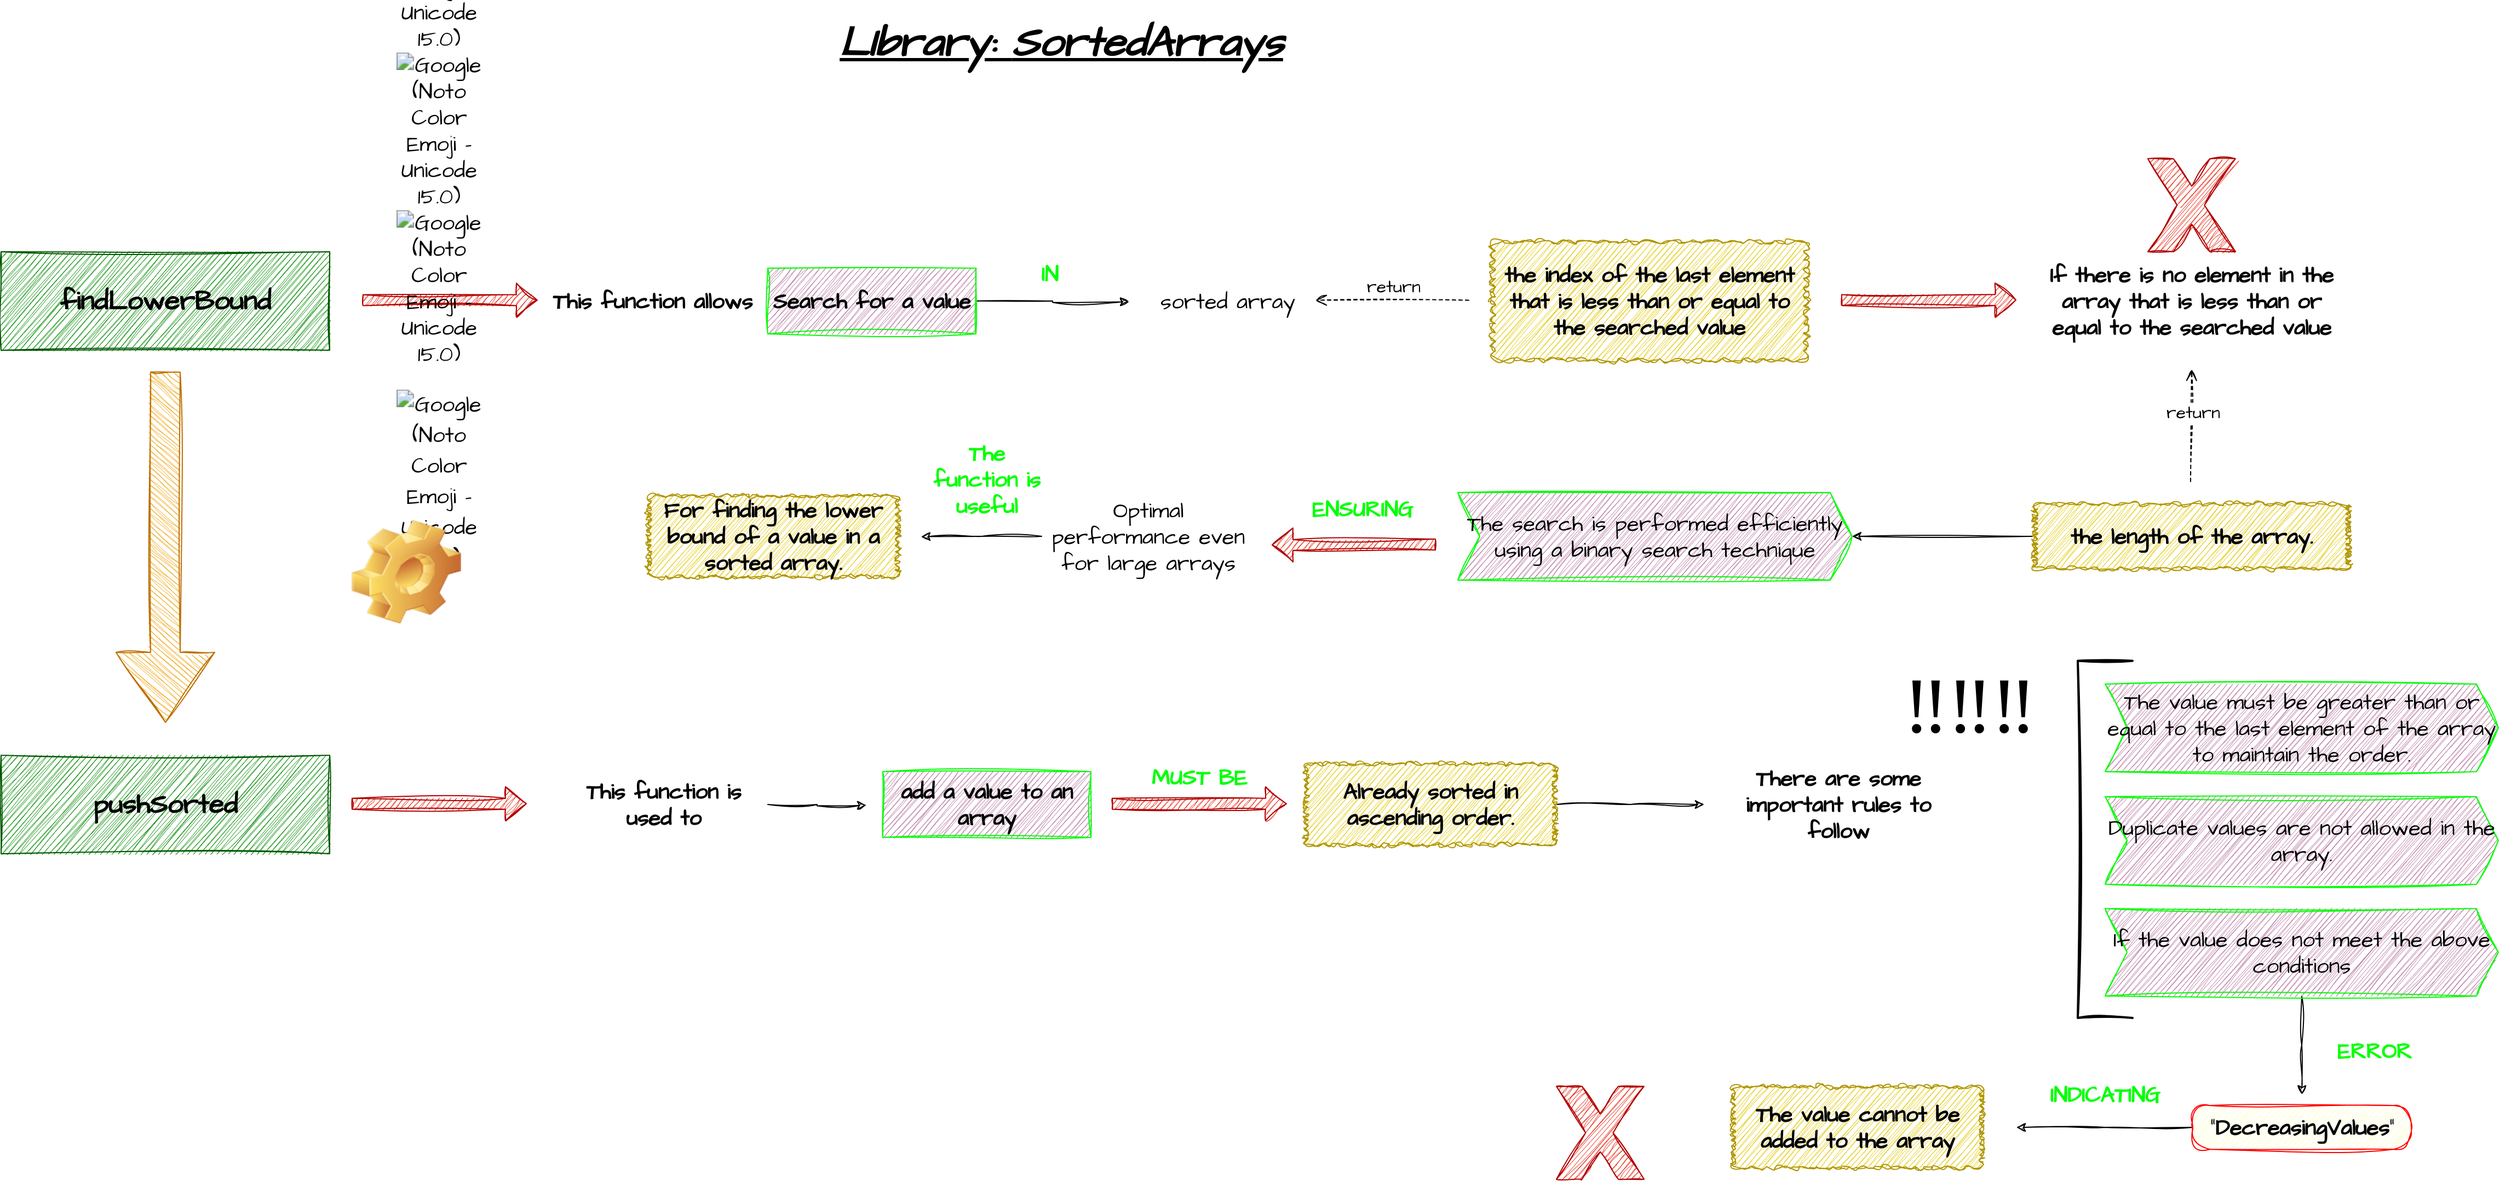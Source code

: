 <mxfile version="21.7.2" type="github">
  <diagram name="Página-1" id="yWGLrWYSczdTiaF9Wtc3">
    <mxGraphModel dx="3474" dy="1447" grid="1" gridSize="10" guides="1" tooltips="1" connect="1" arrows="1" fold="1" page="1" pageScale="1" pageWidth="827" pageHeight="1169" background="none" math="0" shadow="0">
      <root>
        <mxCell id="0" />
        <mxCell id="1" parent="0" />
        <mxCell id="3GVqCLC3AOpg88e1xVN--2" value="&lt;font style=&quot;font-size: 38px;&quot;&gt;&lt;b&gt;&lt;i&gt;&lt;u&gt;&lt;font style=&quot;font-size: 38px;&quot;&gt;LIbrary:&amp;nbsp;&lt;/font&gt;&lt;/u&gt;&lt;/i&gt;&lt;/b&gt;&lt;/font&gt;&lt;font style=&quot;font-size: 38px;&quot;&gt;&lt;i&gt;&lt;b&gt;&lt;u&gt;SortedArrays&lt;/u&gt;&lt;/b&gt;&lt;/i&gt;&lt;/font&gt;" style="text;html=1;strokeColor=none;fillColor=none;align=center;verticalAlign=middle;whiteSpace=wrap;rounded=0;fontSize=20;fontFamily=Architects Daughter;" parent="1" vertex="1">
          <mxGeometry x="44.5" y="140" width="486" height="80" as="geometry" />
        </mxCell>
        <mxCell id="M4fMpMwqK3yh5M_hbPdH-149" value="&lt;b&gt;&lt;font color=&quot;#000000&quot; style=&quot;font-size: 25px;&quot;&gt;findLowerBound&lt;/font&gt;&lt;/b&gt;" style="text;html=1;strokeColor=#005700;fillColor=#008a00;align=center;verticalAlign=middle;whiteSpace=wrap;rounded=0;fontSize=20;fontFamily=Architects Daughter;sketch=1;curveFitting=1;jiggle=2;fontColor=#ffffff;" vertex="1" parent="1">
          <mxGeometry x="-680" y="370" width="300" height="90" as="geometry" />
        </mxCell>
        <mxCell id="M4fMpMwqK3yh5M_hbPdH-152" value="" style="shape=flexArrow;endArrow=classic;html=1;rounded=0;sketch=1;hachureGap=4;jiggle=2;curveFitting=1;fontFamily=Architects Daughter;fontSource=https%3A%2F%2Ffonts.googleapis.com%2Fcss%3Ffamily%3DArchitects%2BDaughter;fontSize=16;fillColor=#e51400;strokeColor=#B20000;" edge="1" parent="1">
          <mxGeometry width="50" height="50" relative="1" as="geometry">
            <mxPoint x="-350" y="414.29" as="sourcePoint" />
            <mxPoint x="-190" y="414.29" as="targetPoint" />
          </mxGeometry>
        </mxCell>
        <mxCell id="M4fMpMwqK3yh5M_hbPdH-153" value="&lt;b&gt;This function allows&lt;/b&gt;" style="text;html=1;strokeColor=none;fillColor=none;align=center;verticalAlign=middle;whiteSpace=wrap;rounded=0;fontSize=20;fontFamily=Architects Daughter;" vertex="1" parent="1">
          <mxGeometry x="-180" y="375" width="190" height="80" as="geometry" />
        </mxCell>
        <mxCell id="M4fMpMwqK3yh5M_hbPdH-160" value="&lt;img alt=&quot;Google (Noto Color Emoji - Unicode 15.0)&quot; src=&quot;https://images.emojiterra.com/google/noto-emoji/unicode-15/color/svg/1f4da.svg&quot;&gt;&lt;img alt=&quot;Google (Noto Color Emoji - Unicode 15.0)&quot; src=&quot;https://images.emojiterra.com/google/noto-emoji/unicode-15/color/svg/1f4da.svg&quot;&gt;&lt;img alt=&quot;Google (Noto Color Emoji - Unicode 15.0)&quot; src=&quot;https://images.emojiterra.com/google/noto-emoji/unicode-15/color/svg/1f4da.svg&quot;&gt;&lt;p style=&quot;line-height: 140%;&quot;&gt;&lt;img alt=&quot;Google (Noto Color Emoji - Unicode 15.0)&quot; src=&quot;https://images.emojiterra.com/google/noto-emoji/unicode-15/color/svg/1f4da.svg&quot;&gt;&lt;br&gt;&lt;/p&gt;" style="text;html=1;strokeColor=none;fillColor=none;align=center;verticalAlign=middle;whiteSpace=wrap;rounded=0;fontSize=20;fontFamily=Architects Daughter;" vertex="1" parent="1">
          <mxGeometry x="-320" y="330" width="80" height="65" as="geometry" />
        </mxCell>
        <mxCell id="M4fMpMwqK3yh5M_hbPdH-161" value="" style="shape=singleArrow;direction=south;whiteSpace=wrap;html=1;sketch=1;hachureGap=4;jiggle=2;curveFitting=1;fontFamily=Architects Daughter;fontSource=https%3A%2F%2Ffonts.googleapis.com%2Fcss%3Ffamily%3DArchitects%2BDaughter;fontSize=20;fillColor=#f0a30a;fontColor=#000000;strokeColor=#BD7000;" vertex="1" parent="1">
          <mxGeometry x="-575" y="480" width="90" height="320" as="geometry" />
        </mxCell>
        <mxCell id="M4fMpMwqK3yh5M_hbPdH-162" value="&lt;font color=&quot;#000000&quot; style=&quot;font-size: 25px;&quot;&gt;&lt;b&gt;pushSorted&lt;/b&gt;&lt;/font&gt;" style="text;html=1;strokeColor=#005700;fillColor=#008a00;align=center;verticalAlign=middle;whiteSpace=wrap;rounded=0;fontSize=20;fontFamily=Architects Daughter;sketch=1;curveFitting=1;jiggle=2;fontColor=#ffffff;" vertex="1" parent="1">
          <mxGeometry x="-680" y="830" width="300" height="90" as="geometry" />
        </mxCell>
        <mxCell id="M4fMpMwqK3yh5M_hbPdH-176" style="edgeStyle=orthogonalEdgeStyle;rounded=0;sketch=1;hachureGap=4;jiggle=2;curveFitting=1;orthogonalLoop=1;jettySize=auto;html=1;exitX=0.5;exitY=1;exitDx=0;exitDy=0;fontFamily=Architects Daughter;fontSource=https%3A%2F%2Ffonts.googleapis.com%2Fcss%3Ffamily%3DArchitects%2BDaughter;fontSize=16;" edge="1" parent="1">
          <mxGeometry relative="1" as="geometry">
            <mxPoint x="485" y="625" as="sourcePoint" />
            <mxPoint x="485" y="625" as="targetPoint" />
          </mxGeometry>
        </mxCell>
        <mxCell id="M4fMpMwqK3yh5M_hbPdH-312" value="" style="shape=image;verticalLabelPosition=bottom;labelBackgroundColor=default;verticalAlign=top;aspect=fixed;imageAspect=0;image=https://images.emojiterra.com/google/noto-emoji/unicode-15/color/svg/1f4da.svg;" vertex="1" parent="1">
          <mxGeometry x="-330" y="285" width="100" height="100" as="geometry" />
        </mxCell>
        <mxCell id="M4fMpMwqK3yh5M_hbPdH-315" value="&lt;font color=&quot;#00ff00&quot;&gt;&lt;b&gt;IN&lt;br&gt;&lt;/b&gt;&lt;/font&gt;" style="text;html=1;strokeColor=none;fillColor=none;align=center;verticalAlign=middle;whiteSpace=wrap;rounded=0;fontSize=20;fontFamily=Architects Daughter;" vertex="1" parent="1">
          <mxGeometry x="250" y="370" width="55" height="40" as="geometry" />
        </mxCell>
        <mxCell id="M4fMpMwqK3yh5M_hbPdH-317" value="sorted array " style="text;html=1;strokeColor=none;fillColor=none;align=center;verticalAlign=middle;whiteSpace=wrap;rounded=0;fontSize=20;fontFamily=Architects Daughter;" vertex="1" parent="1">
          <mxGeometry x="360" y="395" width="160" height="40" as="geometry" />
        </mxCell>
        <mxCell id="M4fMpMwqK3yh5M_hbPdH-325" value="" style="shape=image;html=1;verticalLabelPosition=bottom;verticalAlign=top;imageAspect=0;image=img/clipart/Gear_128x128.png;sketch=1;hachureGap=4;jiggle=2;curveFitting=1;fontFamily=Architects Daughter;fontSource=https%3A%2F%2Ffonts.googleapis.com%2Fcss%3Ffamily%3DArchitects%2BDaughter;fontSize=20;" vertex="1" parent="1">
          <mxGeometry x="-360" y="615" width="100" height="95" as="geometry" />
        </mxCell>
        <mxCell id="M4fMpMwqK3yh5M_hbPdH-327" style="edgeStyle=orthogonalEdgeStyle;rounded=0;sketch=1;hachureGap=4;jiggle=2;curveFitting=1;orthogonalLoop=1;jettySize=auto;html=1;exitX=1;exitY=0.5;exitDx=0;exitDy=0;fontFamily=Architects Daughter;fontSource=https%3A%2F%2Ffonts.googleapis.com%2Fcss%3Ffamily%3DArchitects%2BDaughter;fontSize=16;" edge="1" parent="1" source="M4fMpMwqK3yh5M_hbPdH-326">
          <mxGeometry relative="1" as="geometry">
            <mxPoint x="350" y="415.667" as="targetPoint" />
          </mxGeometry>
        </mxCell>
        <mxCell id="M4fMpMwqK3yh5M_hbPdH-326" value="&lt;b&gt;Search for a value&lt;/b&gt;" style="rounded=0;whiteSpace=wrap;html=1;sketch=1;hachureGap=4;jiggle=2;curveFitting=1;fontFamily=Architects Daughter;fontSource=https%3A%2F%2Ffonts.googleapis.com%2Fcss%3Ffamily%3DArchitects%2BDaughter;fontSize=20;fillColor=#B5739D;strokeColor=#00FF00;" vertex="1" parent="1">
          <mxGeometry x="20" y="385" width="190" height="60" as="geometry" />
        </mxCell>
        <mxCell id="M4fMpMwqK3yh5M_hbPdH-328" value="return" style="html=1;verticalAlign=bottom;endArrow=open;dashed=1;endSize=8;curved=0;rounded=0;sketch=1;hachureGap=4;jiggle=2;curveFitting=1;fontFamily=Architects Daughter;fontSource=https%3A%2F%2Ffonts.googleapis.com%2Fcss%3Ffamily%3DArchitects%2BDaughter;fontSize=16;" edge="1" parent="1">
          <mxGeometry relative="1" as="geometry">
            <mxPoint x="660" y="414.33" as="sourcePoint" />
            <mxPoint x="520" y="414.33" as="targetPoint" />
            <mxPoint x="1" as="offset" />
          </mxGeometry>
        </mxCell>
        <mxCell id="M4fMpMwqK3yh5M_hbPdH-330" value="&lt;b&gt;the index of the last element that is less than or equal to the searched value&lt;/b&gt;" style="whiteSpace=wrap;html=1;shape=mxgraph.basic.cloud_rect;sketch=1;hachureGap=4;jiggle=2;curveFitting=1;fontFamily=Architects Daughter;fontSource=https%3A%2F%2Ffonts.googleapis.com%2Fcss%3Ffamily%3DArchitects%2BDaughter;fontSize=20;fillColor=#e3c800;fontColor=#000000;strokeColor=#B09500;" vertex="1" parent="1">
          <mxGeometry x="680" y="360" width="290" height="110" as="geometry" />
        </mxCell>
        <mxCell id="M4fMpMwqK3yh5M_hbPdH-331" value="" style="shape=flexArrow;endArrow=classic;html=1;rounded=0;sketch=1;hachureGap=4;jiggle=2;curveFitting=1;fontFamily=Architects Daughter;fontSource=https%3A%2F%2Ffonts.googleapis.com%2Fcss%3Ffamily%3DArchitects%2BDaughter;fontSize=16;fillColor=#e51400;strokeColor=#B20000;" edge="1" parent="1">
          <mxGeometry width="50" height="50" relative="1" as="geometry">
            <mxPoint x="1000" y="414.09" as="sourcePoint" />
            <mxPoint x="1160" y="414.09" as="targetPoint" />
          </mxGeometry>
        </mxCell>
        <mxCell id="M4fMpMwqK3yh5M_hbPdH-332" value="&lt;b&gt;If there is no element in the array that is less than or equal to the searched value&lt;/b&gt;" style="text;html=1;strokeColor=none;fillColor=none;align=center;verticalAlign=middle;whiteSpace=wrap;rounded=0;fontSize=20;fontFamily=Architects Daughter;" vertex="1" parent="1">
          <mxGeometry x="1180" y="352.5" width="280" height="125" as="geometry" />
        </mxCell>
        <mxCell id="M4fMpMwqK3yh5M_hbPdH-333" value="" style="verticalLabelPosition=bottom;verticalAlign=top;html=1;shape=mxgraph.basic.x;sketch=1;hachureGap=4;jiggle=2;curveFitting=1;fontFamily=Architects Daughter;fontSource=https%3A%2F%2Ffonts.googleapis.com%2Fcss%3Ffamily%3DArchitects%2BDaughter;fontSize=20;fillColor=#e51400;fontColor=#ffffff;strokeColor=#B20000;" vertex="1" parent="1">
          <mxGeometry x="1280" y="285" width="80" height="85" as="geometry" />
        </mxCell>
        <mxCell id="M4fMpMwqK3yh5M_hbPdH-334" value="return" style="html=1;verticalAlign=bottom;endArrow=open;dashed=1;endSize=8;curved=0;rounded=0;sketch=1;hachureGap=4;jiggle=2;curveFitting=1;fontFamily=Architects Daughter;fontSource=https%3A%2F%2Ffonts.googleapis.com%2Fcss%3Ffamily%3DArchitects%2BDaughter;fontSize=16;entryX=0.5;entryY=1;entryDx=0;entryDy=0;" edge="1" parent="1" target="M4fMpMwqK3yh5M_hbPdH-332">
          <mxGeometry relative="1" as="geometry">
            <mxPoint x="1319" y="580" as="sourcePoint" />
            <mxPoint x="1319.33" y="490" as="targetPoint" />
            <mxPoint x="1" as="offset" />
          </mxGeometry>
        </mxCell>
        <mxCell id="M4fMpMwqK3yh5M_hbPdH-339" value="" style="edgeStyle=orthogonalEdgeStyle;rounded=0;sketch=1;hachureGap=4;jiggle=2;curveFitting=1;orthogonalLoop=1;jettySize=auto;html=1;fontFamily=Architects Daughter;fontSource=https%3A%2F%2Ffonts.googleapis.com%2Fcss%3Ffamily%3DArchitects%2BDaughter;fontSize=16;" edge="1" parent="1" source="M4fMpMwqK3yh5M_hbPdH-335" target="M4fMpMwqK3yh5M_hbPdH-338">
          <mxGeometry relative="1" as="geometry" />
        </mxCell>
        <mxCell id="M4fMpMwqK3yh5M_hbPdH-335" value="&lt;b&gt;the length of the array.&lt;/b&gt;" style="whiteSpace=wrap;html=1;shape=mxgraph.basic.cloud_rect;sketch=1;hachureGap=4;jiggle=2;curveFitting=1;fontFamily=Architects Daughter;fontSource=https%3A%2F%2Ffonts.googleapis.com%2Fcss%3Ffamily%3DArchitects%2BDaughter;fontSize=20;fillColor=#e3c800;fontColor=#000000;strokeColor=#B09500;" vertex="1" parent="1">
          <mxGeometry x="1175" y="600" width="290" height="60" as="geometry" />
        </mxCell>
        <mxCell id="M4fMpMwqK3yh5M_hbPdH-338" value="The search is performed efficiently using a binary search technique" style="shape=step;perimeter=stepPerimeter;whiteSpace=wrap;html=1;fixedSize=1;fontSize=20;fontFamily=Architects Daughter;fillColor=#B5739D;strokeColor=#00FF00;fontColor=#000000;sketch=1;hachureGap=4;jiggle=2;curveFitting=1;fontSource=https%3A%2F%2Ffonts.googleapis.com%2Fcss%3Ffamily%3DArchitects%2BDaughter;" vertex="1" parent="1">
          <mxGeometry x="650" y="590" width="360" height="80" as="geometry" />
        </mxCell>
        <mxCell id="M4fMpMwqK3yh5M_hbPdH-340" value="" style="shape=flexArrow;endArrow=classic;html=1;rounded=0;sketch=1;hachureGap=4;jiggle=2;curveFitting=1;fontFamily=Architects Daughter;fontSource=https%3A%2F%2Ffonts.googleapis.com%2Fcss%3Ffamily%3DArchitects%2BDaughter;fontSize=16;fillColor=#e51400;strokeColor=#B20000;" edge="1" parent="1">
          <mxGeometry width="50" height="50" relative="1" as="geometry">
            <mxPoint x="630" y="637.5" as="sourcePoint" />
            <mxPoint x="480" y="638" as="targetPoint" />
          </mxGeometry>
        </mxCell>
        <mxCell id="M4fMpMwqK3yh5M_hbPdH-341" value="&lt;font color=&quot;#00ff00&quot;&gt;&lt;b&gt;ENSURING&lt;br&gt;&lt;/b&gt;&lt;/font&gt;" style="text;html=1;strokeColor=none;fillColor=none;align=center;verticalAlign=middle;whiteSpace=wrap;rounded=0;fontSize=20;fontFamily=Architects Daughter;" vertex="1" parent="1">
          <mxGeometry x="510" y="585" width="105.5" height="40" as="geometry" />
        </mxCell>
        <mxCell id="M4fMpMwqK3yh5M_hbPdH-343" style="edgeStyle=orthogonalEdgeStyle;rounded=0;sketch=1;hachureGap=4;jiggle=2;curveFitting=1;orthogonalLoop=1;jettySize=auto;html=1;exitX=0;exitY=0.5;exitDx=0;exitDy=0;fontFamily=Architects Daughter;fontSource=https%3A%2F%2Ffonts.googleapis.com%2Fcss%3Ffamily%3DArchitects%2BDaughter;fontSize=16;" edge="1" parent="1" source="M4fMpMwqK3yh5M_hbPdH-342">
          <mxGeometry relative="1" as="geometry">
            <mxPoint x="160" y="630.333" as="targetPoint" />
          </mxGeometry>
        </mxCell>
        <mxCell id="M4fMpMwqK3yh5M_hbPdH-342" value="Optimal performance even for large arrays" style="text;html=1;strokeColor=none;fillColor=none;align=center;verticalAlign=middle;whiteSpace=wrap;rounded=0;fontSize=20;fontFamily=Architects Daughter;" vertex="1" parent="1">
          <mxGeometry x="270" y="575" width="195" height="110" as="geometry" />
        </mxCell>
        <mxCell id="M4fMpMwqK3yh5M_hbPdH-344" value="&lt;font color=&quot;#00ff00&quot;&gt;&lt;b&gt;The function is useful&lt;br&gt;&lt;/b&gt;&lt;/font&gt;" style="text;html=1;strokeColor=none;fillColor=none;align=center;verticalAlign=middle;whiteSpace=wrap;rounded=0;fontSize=20;fontFamily=Architects Daughter;" vertex="1" parent="1">
          <mxGeometry x="160" y="540" width="120" height="75" as="geometry" />
        </mxCell>
        <mxCell id="M4fMpMwqK3yh5M_hbPdH-345" value="&lt;b&gt;For finding the lower bound of a value in a sorted array.&lt;/b&gt;" style="whiteSpace=wrap;html=1;shape=mxgraph.basic.cloud_rect;sketch=1;hachureGap=4;jiggle=2;curveFitting=1;fontFamily=Architects Daughter;fontSource=https%3A%2F%2Ffonts.googleapis.com%2Fcss%3Ffamily%3DArchitects%2BDaughter;fontSize=20;fillColor=#e3c800;fontColor=#000000;strokeColor=#B09500;" vertex="1" parent="1">
          <mxGeometry x="-90" y="592.5" width="230" height="75" as="geometry" />
        </mxCell>
        <mxCell id="M4fMpMwqK3yh5M_hbPdH-346" value="" style="shape=flexArrow;endArrow=classic;html=1;rounded=0;sketch=1;hachureGap=4;jiggle=2;curveFitting=1;fontFamily=Architects Daughter;fontSource=https%3A%2F%2Ffonts.googleapis.com%2Fcss%3Ffamily%3DArchitects%2BDaughter;fontSize=16;fillColor=#e51400;strokeColor=#B20000;" edge="1" parent="1">
          <mxGeometry width="50" height="50" relative="1" as="geometry">
            <mxPoint x="-360" y="874.33" as="sourcePoint" />
            <mxPoint x="-200" y="874.33" as="targetPoint" />
          </mxGeometry>
        </mxCell>
        <mxCell id="M4fMpMwqK3yh5M_hbPdH-349" style="edgeStyle=orthogonalEdgeStyle;rounded=0;sketch=1;hachureGap=4;jiggle=2;curveFitting=1;orthogonalLoop=1;jettySize=auto;html=1;exitX=1;exitY=0.5;exitDx=0;exitDy=0;fontFamily=Architects Daughter;fontSource=https%3A%2F%2Ffonts.googleapis.com%2Fcss%3Ffamily%3DArchitects%2BDaughter;fontSize=16;" edge="1" parent="1" source="M4fMpMwqK3yh5M_hbPdH-347">
          <mxGeometry relative="1" as="geometry">
            <mxPoint x="110" y="875.667" as="targetPoint" />
          </mxGeometry>
        </mxCell>
        <mxCell id="M4fMpMwqK3yh5M_hbPdH-347" value="&lt;b&gt;This function is used to&lt;/b&gt;" style="text;html=1;strokeColor=none;fillColor=none;align=center;verticalAlign=middle;whiteSpace=wrap;rounded=0;fontSize=20;fontFamily=Architects Daughter;" vertex="1" parent="1">
          <mxGeometry x="-170" y="835" width="190" height="80" as="geometry" />
        </mxCell>
        <mxCell id="M4fMpMwqK3yh5M_hbPdH-348" value="&lt;b&gt;add a value&amp;nbsp;to an array&lt;/b&gt;" style="rounded=0;whiteSpace=wrap;html=1;sketch=1;hachureGap=4;jiggle=2;curveFitting=1;fontFamily=Architects Daughter;fontSource=https%3A%2F%2Ffonts.googleapis.com%2Fcss%3Ffamily%3DArchitects%2BDaughter;fontSize=20;fillColor=#B5739D;strokeColor=#00FF00;" vertex="1" parent="1">
          <mxGeometry x="125" y="845" width="190" height="60" as="geometry" />
        </mxCell>
        <mxCell id="M4fMpMwqK3yh5M_hbPdH-350" value="" style="shape=flexArrow;endArrow=classic;html=1;rounded=0;sketch=1;hachureGap=4;jiggle=2;curveFitting=1;fontFamily=Architects Daughter;fontSource=https%3A%2F%2Ffonts.googleapis.com%2Fcss%3Ffamily%3DArchitects%2BDaughter;fontSize=16;fillColor=#e51400;strokeColor=#B20000;" edge="1" parent="1">
          <mxGeometry width="50" height="50" relative="1" as="geometry">
            <mxPoint x="334" y="874.33" as="sourcePoint" />
            <mxPoint x="494" y="874.33" as="targetPoint" />
          </mxGeometry>
        </mxCell>
        <mxCell id="M4fMpMwqK3yh5M_hbPdH-351" value="&lt;font color=&quot;#00ff00&quot;&gt;&lt;b&gt;MUST BE&lt;br&gt;&lt;/b&gt;&lt;/font&gt;" style="text;html=1;strokeColor=none;fillColor=none;align=center;verticalAlign=middle;whiteSpace=wrap;rounded=0;fontSize=20;fontFamily=Architects Daughter;" vertex="1" parent="1">
          <mxGeometry x="361" y="830" width="105.5" height="40" as="geometry" />
        </mxCell>
        <mxCell id="M4fMpMwqK3yh5M_hbPdH-354" value="" style="edgeStyle=orthogonalEdgeStyle;rounded=0;sketch=1;hachureGap=4;jiggle=2;curveFitting=1;orthogonalLoop=1;jettySize=auto;html=1;fontFamily=Architects Daughter;fontSource=https%3A%2F%2Ffonts.googleapis.com%2Fcss%3Ffamily%3DArchitects%2BDaughter;fontSize=16;" edge="1" parent="1" source="M4fMpMwqK3yh5M_hbPdH-352">
          <mxGeometry relative="1" as="geometry">
            <mxPoint x="875" y="875" as="targetPoint" />
          </mxGeometry>
        </mxCell>
        <mxCell id="M4fMpMwqK3yh5M_hbPdH-352" value="&lt;b&gt;Already sorted in ascending order.&lt;/b&gt;" style="whiteSpace=wrap;html=1;shape=mxgraph.basic.cloud_rect;sketch=1;hachureGap=4;jiggle=2;curveFitting=1;fontFamily=Architects Daughter;fontSource=https%3A%2F%2Ffonts.googleapis.com%2Fcss%3Ffamily%3DArchitects%2BDaughter;fontSize=20;fillColor=#e3c800;fontColor=#000000;strokeColor=#B09500;" vertex="1" parent="1">
          <mxGeometry x="510" y="837.5" width="230" height="75" as="geometry" />
        </mxCell>
        <mxCell id="M4fMpMwqK3yh5M_hbPdH-355" value="&lt;b&gt;There are some important rules to follow&lt;/b&gt;" style="text;html=1;strokeColor=none;fillColor=none;align=center;verticalAlign=middle;whiteSpace=wrap;rounded=0;fontSize=20;fontFamily=Architects Daughter;" vertex="1" parent="1">
          <mxGeometry x="900" y="820" width="195" height="110" as="geometry" />
        </mxCell>
        <mxCell id="M4fMpMwqK3yh5M_hbPdH-358" value="&lt;font style=&quot;font-size: 72px;&quot;&gt;‼️&lt;/font&gt;" style="text;html=1;strokeColor=none;fillColor=none;align=center;verticalAlign=middle;whiteSpace=wrap;rounded=0;fontSize=20;fontFamily=Architects Daughter;" vertex="1" parent="1">
          <mxGeometry x="1030" y="755" width="95" height="65" as="geometry" />
        </mxCell>
        <mxCell id="M4fMpMwqK3yh5M_hbPdH-359" value="&lt;font style=&quot;font-size: 72px;&quot;&gt;‼️&lt;/font&gt;" style="text;html=1;strokeColor=none;fillColor=none;align=center;verticalAlign=middle;whiteSpace=wrap;rounded=0;fontSize=20;fontFamily=Architects Daughter;" vertex="1" parent="1">
          <mxGeometry x="1070" y="755" width="95" height="65" as="geometry" />
        </mxCell>
        <mxCell id="M4fMpMwqK3yh5M_hbPdH-360" value="&lt;font style=&quot;font-size: 72px;&quot;&gt;‼️&lt;/font&gt;" style="text;html=1;strokeColor=none;fillColor=none;align=center;verticalAlign=middle;whiteSpace=wrap;rounded=0;fontSize=20;fontFamily=Architects Daughter;" vertex="1" parent="1">
          <mxGeometry x="1110" y="755" width="95" height="65" as="geometry" />
        </mxCell>
        <mxCell id="M4fMpMwqK3yh5M_hbPdH-361" value="" style="strokeWidth=2;html=1;shape=mxgraph.flowchart.annotation_1;align=left;pointerEvents=1;sketch=1;hachureGap=4;jiggle=2;curveFitting=1;fontFamily=Architects Daughter;fontSource=https%3A%2F%2Ffonts.googleapis.com%2Fcss%3Ffamily%3DArchitects%2BDaughter;fontSize=20;" vertex="1" parent="1">
          <mxGeometry x="1216" y="743.75" width="50" height="326.25" as="geometry" />
        </mxCell>
        <mxCell id="M4fMpMwqK3yh5M_hbPdH-362" value="The value must be greater than or equal to the last element of the array to maintain the order." style="shape=step;perimeter=stepPerimeter;whiteSpace=wrap;html=1;fixedSize=1;fontSize=20;fontFamily=Architects Daughter;fillColor=#B5739D;strokeColor=#00FF00;fontColor=#000000;sketch=1;hachureGap=4;jiggle=2;curveFitting=1;fontSource=https%3A%2F%2Ffonts.googleapis.com%2Fcss%3Ffamily%3DArchitects%2BDaughter;" vertex="1" parent="1">
          <mxGeometry x="1241" y="765" width="359" height="80" as="geometry" />
        </mxCell>
        <mxCell id="M4fMpMwqK3yh5M_hbPdH-363" value="Duplicate values are not allowed in the array." style="shape=step;perimeter=stepPerimeter;whiteSpace=wrap;html=1;fixedSize=1;fontSize=20;fontFamily=Architects Daughter;fillColor=#B5739D;strokeColor=#00FF00;fontColor=#000000;sketch=1;hachureGap=4;jiggle=2;curveFitting=1;fontSource=https%3A%2F%2Ffonts.googleapis.com%2Fcss%3Ffamily%3DArchitects%2BDaughter;" vertex="1" parent="1">
          <mxGeometry x="1241" y="867.88" width="359" height="80" as="geometry" />
        </mxCell>
        <mxCell id="M4fMpMwqK3yh5M_hbPdH-365" style="edgeStyle=orthogonalEdgeStyle;rounded=0;sketch=1;hachureGap=4;jiggle=2;curveFitting=1;orthogonalLoop=1;jettySize=auto;html=1;exitX=0.5;exitY=1;exitDx=0;exitDy=0;fontFamily=Architects Daughter;fontSource=https%3A%2F%2Ffonts.googleapis.com%2Fcss%3Ffamily%3DArchitects%2BDaughter;fontSize=16;" edge="1" parent="1" source="M4fMpMwqK3yh5M_hbPdH-364">
          <mxGeometry relative="1" as="geometry">
            <mxPoint x="1420.667" y="1140" as="targetPoint" />
          </mxGeometry>
        </mxCell>
        <mxCell id="M4fMpMwqK3yh5M_hbPdH-364" value="If the value does not meet the above conditions" style="shape=step;perimeter=stepPerimeter;whiteSpace=wrap;html=1;fixedSize=1;fontSize=20;fontFamily=Architects Daughter;fillColor=#B5739D;strokeColor=#00FF00;fontColor=#000000;sketch=1;hachureGap=4;jiggle=2;curveFitting=1;fontSource=https%3A%2F%2Ffonts.googleapis.com%2Fcss%3Ffamily%3DArchitects%2BDaughter;" vertex="1" parent="1">
          <mxGeometry x="1241" y="970" width="359" height="80" as="geometry" />
        </mxCell>
        <mxCell id="M4fMpMwqK3yh5M_hbPdH-366" value="&lt;font color=&quot;#00ff00&quot;&gt;&lt;b&gt;&amp;nbsp;ERROR&lt;br&gt;&lt;/b&gt;&lt;/font&gt;" style="text;html=1;strokeColor=none;fillColor=none;align=center;verticalAlign=middle;whiteSpace=wrap;rounded=0;fontSize=20;fontFamily=Architects Daughter;" vertex="1" parent="1">
          <mxGeometry x="1430" y="1080" width="105.5" height="40" as="geometry" />
        </mxCell>
        <mxCell id="M4fMpMwqK3yh5M_hbPdH-370" style="edgeStyle=orthogonalEdgeStyle;rounded=0;sketch=1;hachureGap=4;jiggle=2;curveFitting=1;orthogonalLoop=1;jettySize=auto;html=1;exitX=0;exitY=0.5;exitDx=0;exitDy=0;fontFamily=Architects Daughter;fontSource=https%3A%2F%2Ffonts.googleapis.com%2Fcss%3Ffamily%3DArchitects%2BDaughter;fontSize=16;" edge="1" parent="1" source="M4fMpMwqK3yh5M_hbPdH-368">
          <mxGeometry relative="1" as="geometry">
            <mxPoint x="1160" y="1170" as="targetPoint" />
          </mxGeometry>
        </mxCell>
        <mxCell id="M4fMpMwqK3yh5M_hbPdH-368" value="&quot;&lt;b&gt;DecreasingValues&lt;/b&gt;&quot;" style="rounded=1;whiteSpace=wrap;html=1;arcSize=40;fontColor=#000000;fillColor=#ffffc0;strokeColor=#ff0000;sketch=1;hachureGap=4;jiggle=2;curveFitting=1;fontFamily=Architects Daughter;fontSource=https%3A%2F%2Ffonts.googleapis.com%2Fcss%3Ffamily%3DArchitects%2BDaughter;fontSize=20;" vertex="1" parent="1">
          <mxGeometry x="1320.5" y="1150" width="200" height="40" as="geometry" />
        </mxCell>
        <mxCell id="M4fMpMwqK3yh5M_hbPdH-371" value="&lt;font color=&quot;#00ff00&quot;&gt;&lt;b&gt;INDICATING&lt;br&gt;&lt;/b&gt;&lt;/font&gt;" style="text;html=1;strokeColor=none;fillColor=none;align=center;verticalAlign=middle;whiteSpace=wrap;rounded=0;fontSize=20;fontFamily=Architects Daughter;" vertex="1" parent="1">
          <mxGeometry x="1188.25" y="1120" width="105.5" height="40" as="geometry" />
        </mxCell>
        <mxCell id="M4fMpMwqK3yh5M_hbPdH-372" value="&lt;b&gt;The value cannot be added to the array&lt;/b&gt;" style="whiteSpace=wrap;html=1;shape=mxgraph.basic.cloud_rect;sketch=1;hachureGap=4;jiggle=2;curveFitting=1;fontFamily=Architects Daughter;fontSource=https%3A%2F%2Ffonts.googleapis.com%2Fcss%3Ffamily%3DArchitects%2BDaughter;fontSize=20;fillColor=#e3c800;fontColor=#000000;strokeColor=#B09500;" vertex="1" parent="1">
          <mxGeometry x="900" y="1132.5" width="230" height="75" as="geometry" />
        </mxCell>
        <mxCell id="M4fMpMwqK3yh5M_hbPdH-373" value="" style="verticalLabelPosition=bottom;verticalAlign=top;html=1;shape=mxgraph.basic.x;sketch=1;hachureGap=4;jiggle=2;curveFitting=1;fontFamily=Architects Daughter;fontSource=https%3A%2F%2Ffonts.googleapis.com%2Fcss%3Ffamily%3DArchitects%2BDaughter;fontSize=20;fillColor=#e51400;fontColor=#ffffff;strokeColor=#B20000;" vertex="1" parent="1">
          <mxGeometry x="740" y="1132.5" width="80" height="85" as="geometry" />
        </mxCell>
      </root>
    </mxGraphModel>
  </diagram>
</mxfile>
